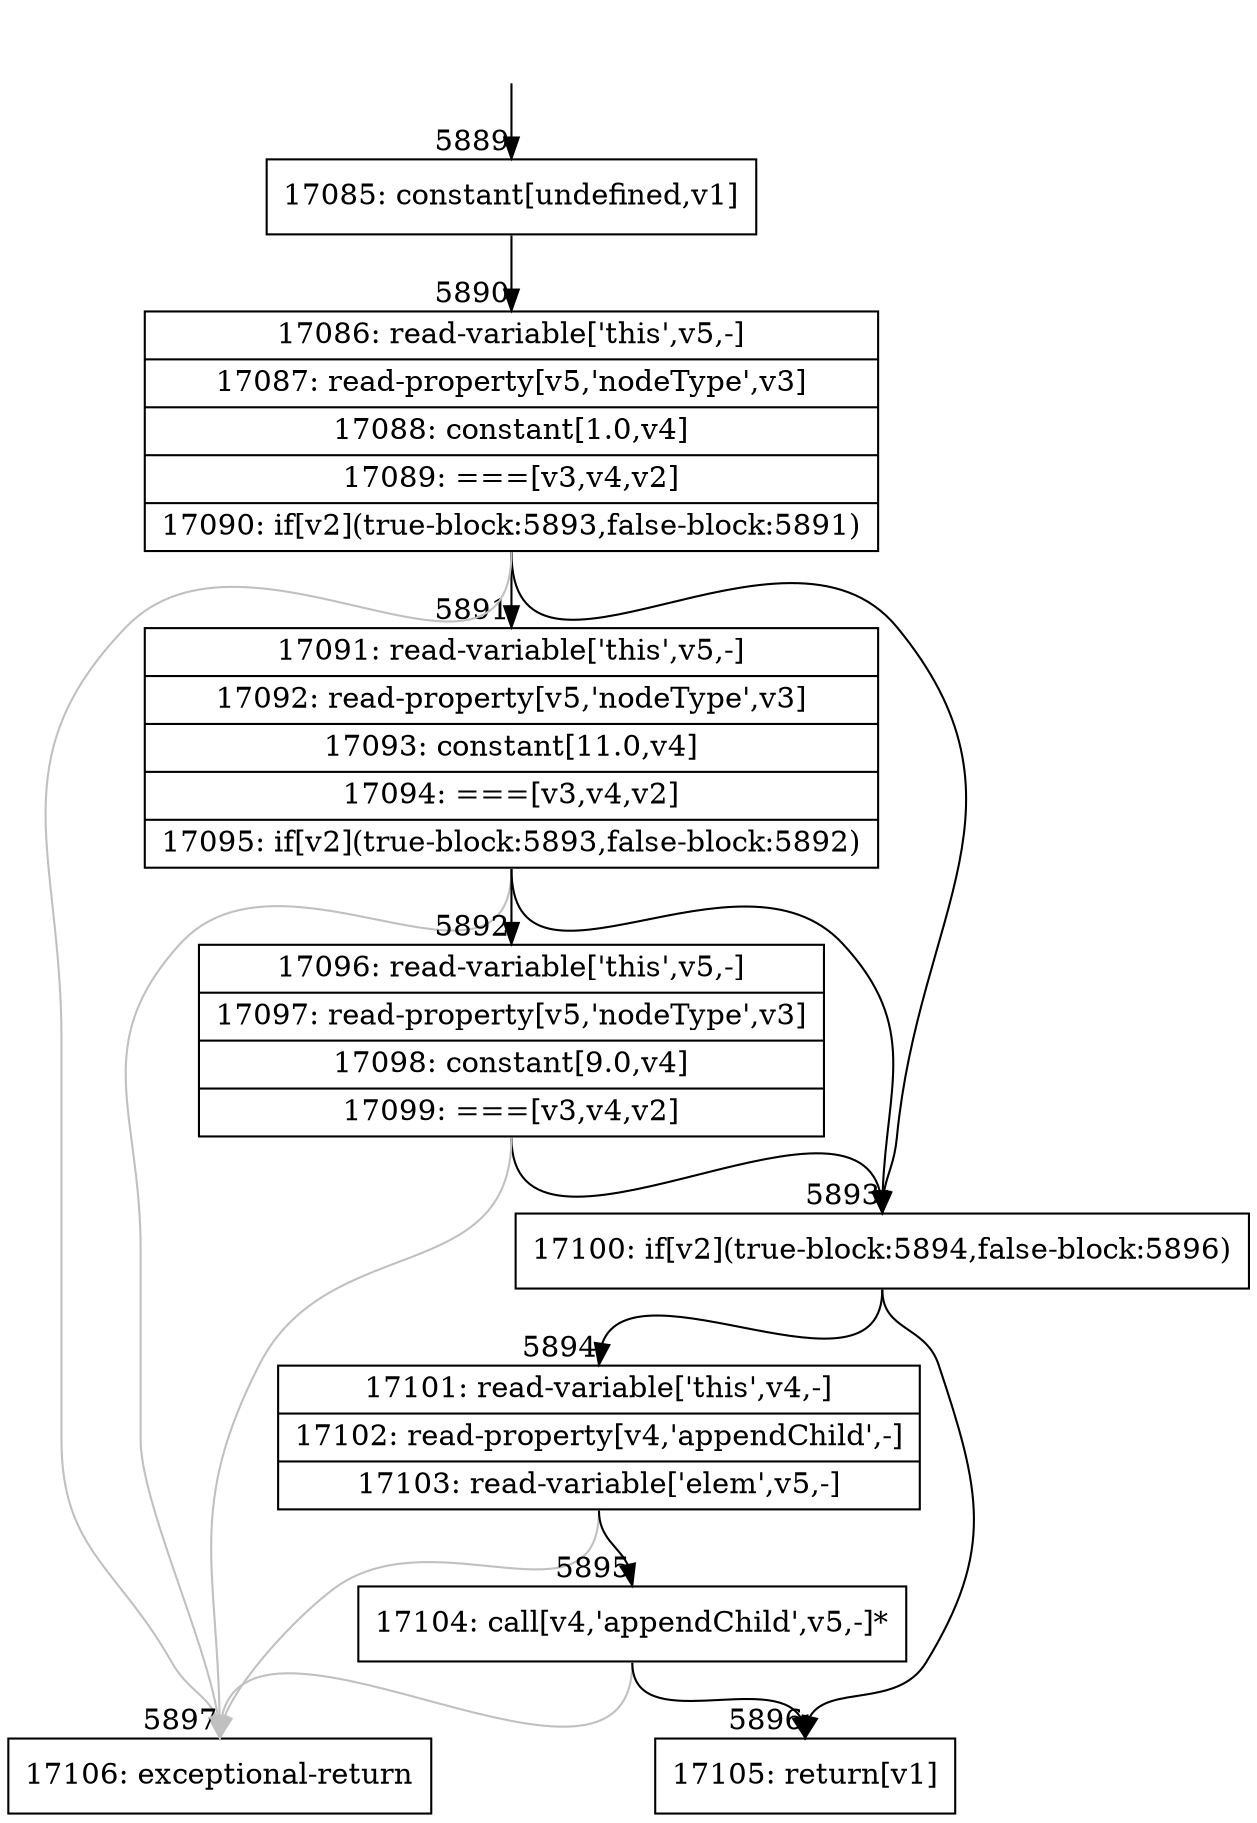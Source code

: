 digraph {
rankdir="TD"
BB_entry386[shape=none,label=""];
BB_entry386 -> BB5889 [tailport=s, headport=n, headlabel="    5889"]
BB5889 [shape=record label="{17085: constant[undefined,v1]}" ] 
BB5889 -> BB5890 [tailport=s, headport=n, headlabel="      5890"]
BB5890 [shape=record label="{17086: read-variable['this',v5,-]|17087: read-property[v5,'nodeType',v3]|17088: constant[1.0,v4]|17089: ===[v3,v4,v2]|17090: if[v2](true-block:5893,false-block:5891)}" ] 
BB5890 -> BB5893 [tailport=s, headport=n, headlabel="      5893"]
BB5890 -> BB5891 [tailport=s, headport=n, headlabel="      5891"]
BB5890 -> BB5897 [tailport=s, headport=n, color=gray, headlabel="      5897"]
BB5891 [shape=record label="{17091: read-variable['this',v5,-]|17092: read-property[v5,'nodeType',v3]|17093: constant[11.0,v4]|17094: ===[v3,v4,v2]|17095: if[v2](true-block:5893,false-block:5892)}" ] 
BB5891 -> BB5893 [tailport=s, headport=n]
BB5891 -> BB5892 [tailport=s, headport=n, headlabel="      5892"]
BB5891 -> BB5897 [tailport=s, headport=n, color=gray]
BB5892 [shape=record label="{17096: read-variable['this',v5,-]|17097: read-property[v5,'nodeType',v3]|17098: constant[9.0,v4]|17099: ===[v3,v4,v2]}" ] 
BB5892 -> BB5893 [tailport=s, headport=n]
BB5892 -> BB5897 [tailport=s, headport=n, color=gray]
BB5893 [shape=record label="{17100: if[v2](true-block:5894,false-block:5896)}" ] 
BB5893 -> BB5894 [tailport=s, headport=n, headlabel="      5894"]
BB5893 -> BB5896 [tailport=s, headport=n, headlabel="      5896"]
BB5894 [shape=record label="{17101: read-variable['this',v4,-]|17102: read-property[v4,'appendChild',-]|17103: read-variable['elem',v5,-]}" ] 
BB5894 -> BB5895 [tailport=s, headport=n, headlabel="      5895"]
BB5894 -> BB5897 [tailport=s, headport=n, color=gray]
BB5895 [shape=record label="{17104: call[v4,'appendChild',v5,-]*}" ] 
BB5895 -> BB5896 [tailport=s, headport=n]
BB5895 -> BB5897 [tailport=s, headport=n, color=gray]
BB5896 [shape=record label="{17105: return[v1]}" ] 
BB5897 [shape=record label="{17106: exceptional-return}" ] 
}
